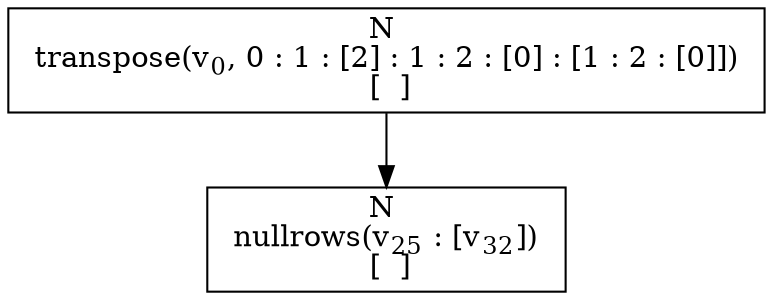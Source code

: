 digraph {
    graph [rankdir=TB
          ,bgcolor=transparent];
    node [shape=box
         ,fillcolor=white
         ,style=filled];
    0 [label=<N <BR/> transpose(v<SUB>0</SUB>, 0 : 1 : [2] : 1 : 2 : [0] : [1 : 2 : [0]]) <BR/>  [  ] >];
    1 [label=<N <BR/> nullrows(v<SUB>25</SUB> : [v<SUB>32</SUB>]) <BR/>  [  ] >];
    0 -> 1 [label=""];
}